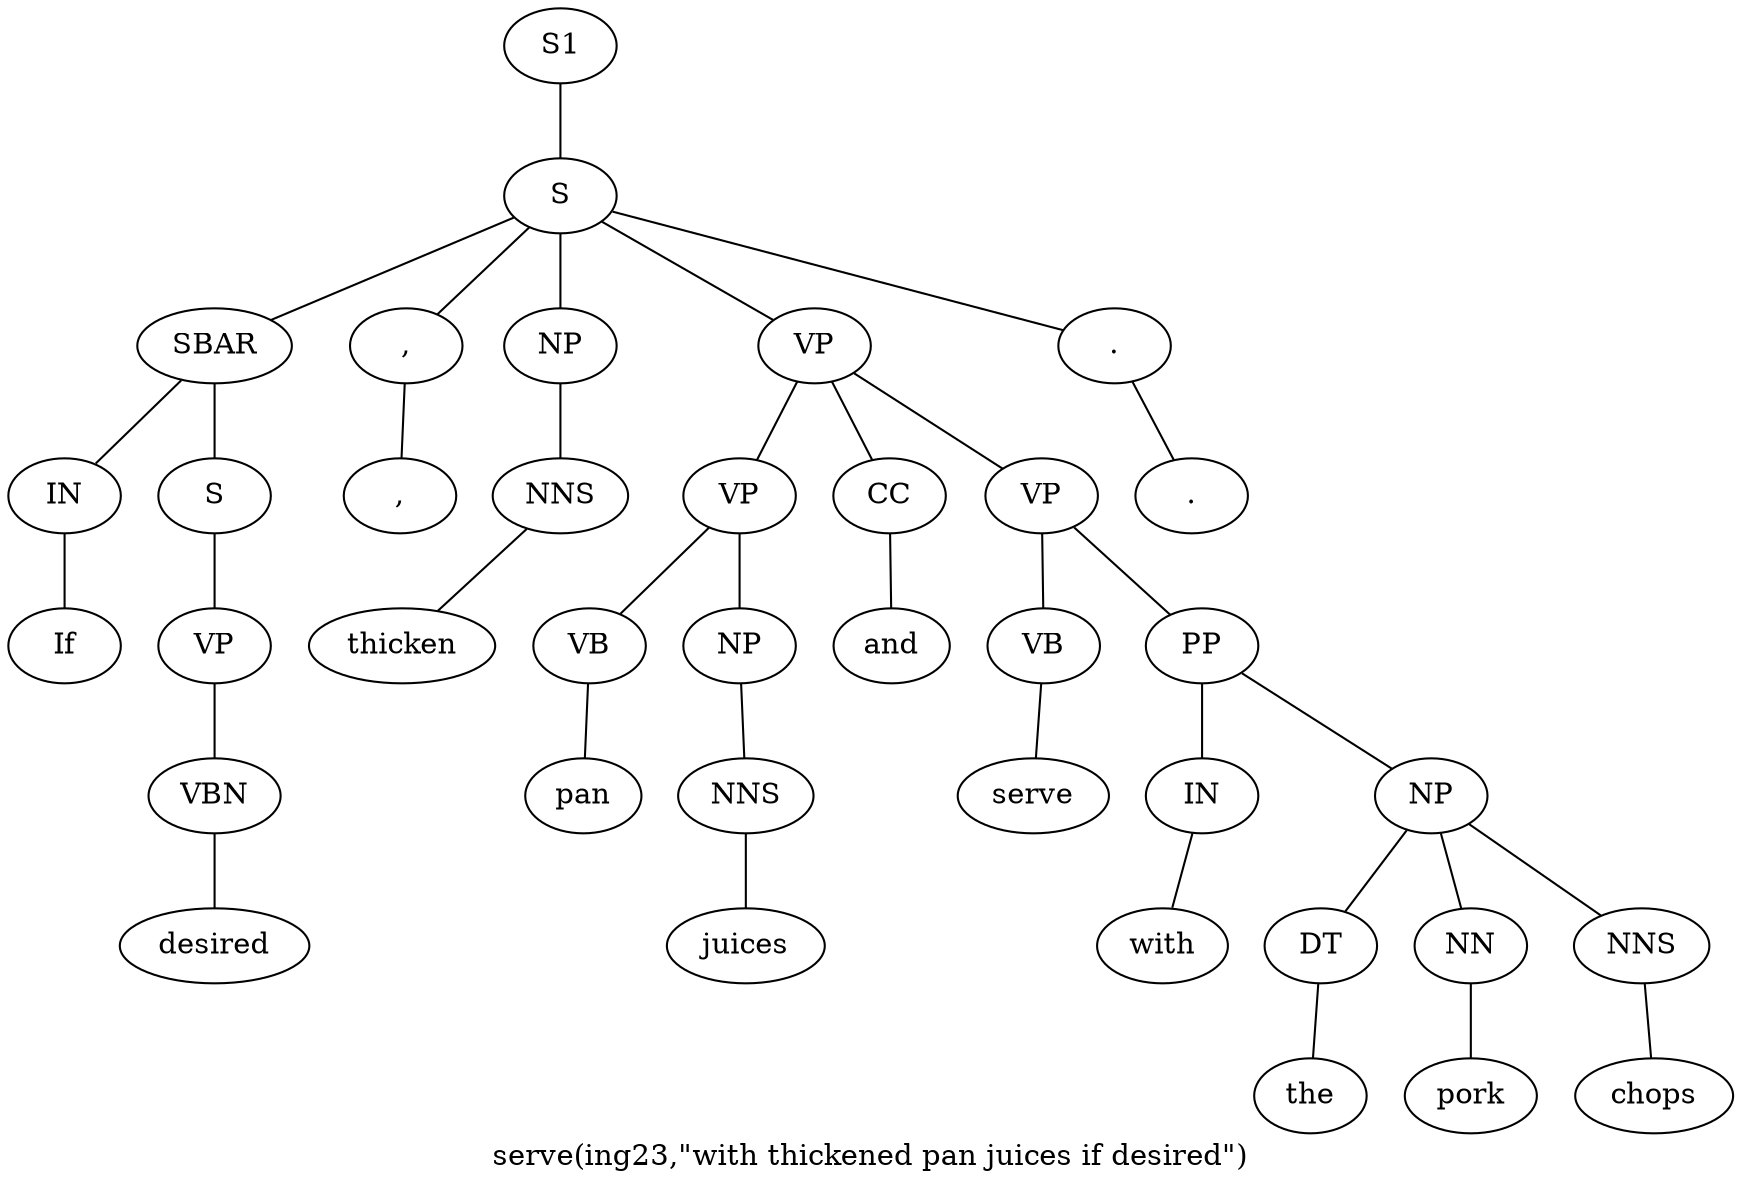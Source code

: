 graph SyntaxGraph {
	label = "serve(ing23,\"with thickened pan juices if desired\")";
	Node0 [label="S1"];
	Node1 [label="S"];
	Node2 [label="SBAR"];
	Node3 [label="IN"];
	Node4 [label="If"];
	Node5 [label="S"];
	Node6 [label="VP"];
	Node7 [label="VBN"];
	Node8 [label="desired"];
	Node9 [label=","];
	Node10 [label=","];
	Node11 [label="NP"];
	Node12 [label="NNS"];
	Node13 [label="thicken"];
	Node14 [label="VP"];
	Node15 [label="VP"];
	Node16 [label="VB"];
	Node17 [label="pan"];
	Node18 [label="NP"];
	Node19 [label="NNS"];
	Node20 [label="juices"];
	Node21 [label="CC"];
	Node22 [label="and"];
	Node23 [label="VP"];
	Node24 [label="VB"];
	Node25 [label="serve"];
	Node26 [label="PP"];
	Node27 [label="IN"];
	Node28 [label="with"];
	Node29 [label="NP"];
	Node30 [label="DT"];
	Node31 [label="the"];
	Node32 [label="NN"];
	Node33 [label="pork"];
	Node34 [label="NNS"];
	Node35 [label="chops"];
	Node36 [label="."];
	Node37 [label="."];

	Node0 -- Node1;
	Node1 -- Node2;
	Node1 -- Node9;
	Node1 -- Node11;
	Node1 -- Node14;
	Node1 -- Node36;
	Node2 -- Node3;
	Node2 -- Node5;
	Node3 -- Node4;
	Node5 -- Node6;
	Node6 -- Node7;
	Node7 -- Node8;
	Node9 -- Node10;
	Node11 -- Node12;
	Node12 -- Node13;
	Node14 -- Node15;
	Node14 -- Node21;
	Node14 -- Node23;
	Node15 -- Node16;
	Node15 -- Node18;
	Node16 -- Node17;
	Node18 -- Node19;
	Node19 -- Node20;
	Node21 -- Node22;
	Node23 -- Node24;
	Node23 -- Node26;
	Node24 -- Node25;
	Node26 -- Node27;
	Node26 -- Node29;
	Node27 -- Node28;
	Node29 -- Node30;
	Node29 -- Node32;
	Node29 -- Node34;
	Node30 -- Node31;
	Node32 -- Node33;
	Node34 -- Node35;
	Node36 -- Node37;
}